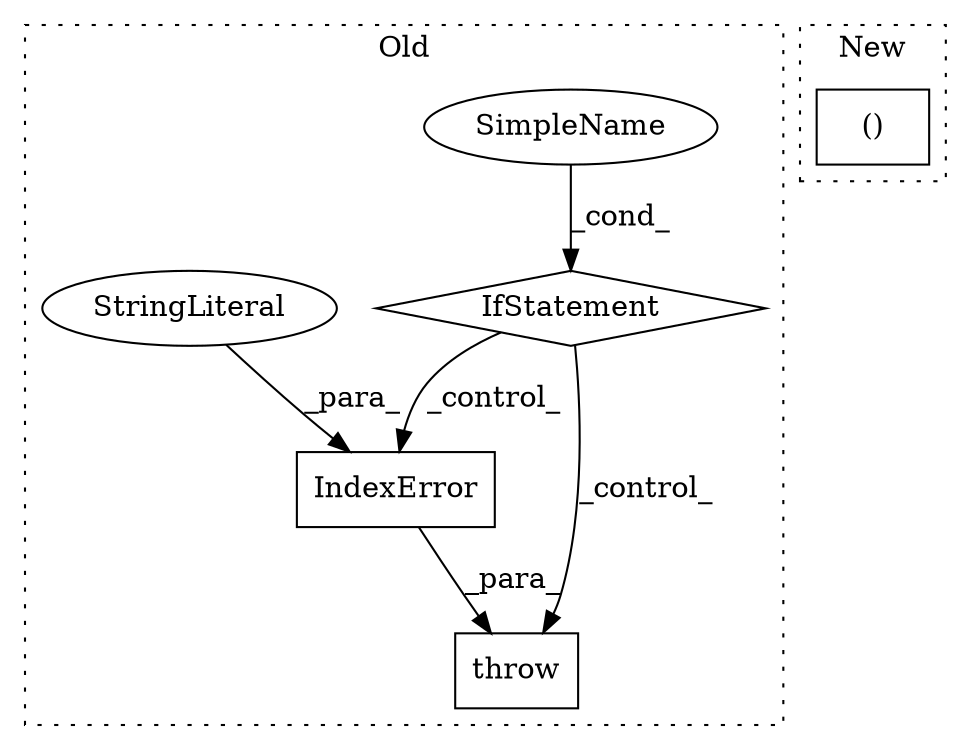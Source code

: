 digraph G {
subgraph cluster0 {
1 [label="IndexError" a="32" s="15402,15446" l="11,1" shape="box"];
3 [label="throw" a="53" s="15396" l="6" shape="box"];
4 [label="IfStatement" a="25" s="15373,15386" l="4,2" shape="diamond"];
5 [label="SimpleName" a="42" s="" l="" shape="ellipse"];
6 [label="StringLiteral" a="45" s="15413" l="33" shape="ellipse"];
label = "Old";
style="dotted";
}
subgraph cluster1 {
2 [label="()" a="106" s="15804" l="22" shape="box"];
label = "New";
style="dotted";
}
1 -> 3 [label="_para_"];
4 -> 1 [label="_control_"];
4 -> 3 [label="_control_"];
5 -> 4 [label="_cond_"];
6 -> 1 [label="_para_"];
}